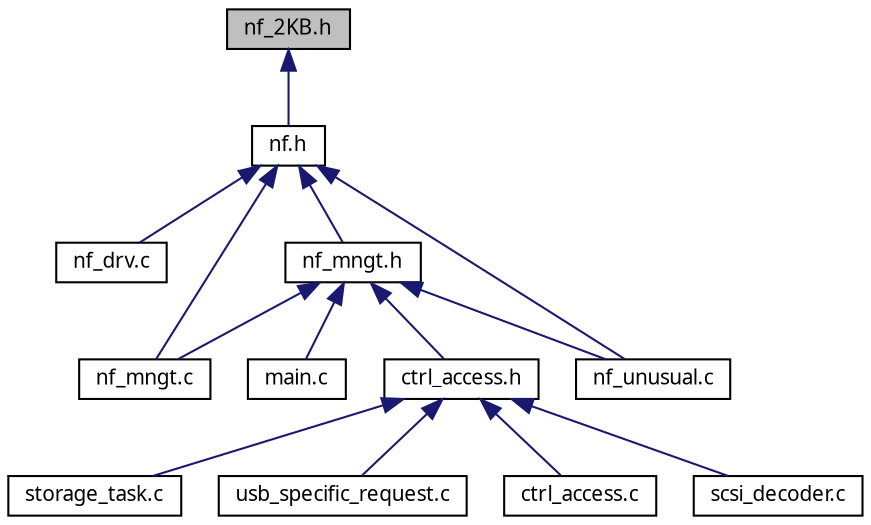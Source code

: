 digraph G
{
  edge [fontname="FreeSans.ttf",fontsize=10,labelfontname="FreeSans.ttf",labelfontsize=10];
  node [fontname="FreeSans.ttf",fontsize=10,shape=record];
  Node1 [label="nf_2KB.h",height=0.2,width=0.4,color="black", fillcolor="grey75", style="filled" fontcolor="black"];
  Node1 -> Node2 [dir=back,color="midnightblue",fontsize=10,style="solid",fontname="FreeSans.ttf"];
  Node2 [label="nf.h",height=0.2,width=0.4,color="black", fillcolor="white", style="filled",URL="$a00057.html"];
  Node2 -> Node3 [dir=back,color="midnightblue",fontsize=10,style="solid",fontname="FreeSans.ttf"];
  Node3 [label="nf_drv.c",height=0.2,width=0.4,color="black", fillcolor="white", style="filled",URL="$a00060.html"];
  Node2 -> Node4 [dir=back,color="midnightblue",fontsize=10,style="solid",fontname="FreeSans.ttf"];
  Node4 [label="nf_mngt.c",height=0.2,width=0.4,color="black", fillcolor="white", style="filled",URL="$a00062.html"];
  Node2 -> Node5 [dir=back,color="midnightblue",fontsize=10,style="solid",fontname="FreeSans.ttf"];
  Node5 [label="nf_mngt.h",height=0.2,width=0.4,color="black", fillcolor="white", style="filled",URL="$a00063.html"];
  Node5 -> Node6 [dir=back,color="midnightblue",fontsize=10,style="solid",fontname="FreeSans.ttf"];
  Node6 [label="main.c",height=0.2,width=0.4,color="black", fillcolor="white", style="filled",URL="$a00052.html"];
  Node5 -> Node4 [dir=back,color="midnightblue",fontsize=10,style="solid",fontname="FreeSans.ttf"];
  Node5 -> Node7 [dir=back,color="midnightblue",fontsize=10,style="solid",fontname="FreeSans.ttf"];
  Node7 [label="nf_unusual.c",height=0.2,width=0.4,color="black", fillcolor="white", style="filled",URL="$a00064.html"];
  Node5 -> Node8 [dir=back,color="midnightblue",fontsize=10,style="solid",fontname="FreeSans.ttf"];
  Node8 [label="ctrl_access.h",height=0.2,width=0.4,color="black", fillcolor="white", style="filled",URL="$a00041.html"];
  Node8 -> Node9 [dir=back,color="midnightblue",fontsize=10,style="solid",fontname="FreeSans.ttf"];
  Node9 [label="storage_task.c",height=0.2,width=0.4,color="black", fillcolor="white", style="filled",URL="$a00074.html"];
  Node8 -> Node10 [dir=back,color="midnightblue",fontsize=10,style="solid",fontname="FreeSans.ttf"];
  Node10 [label="usb_specific_request.c",height=0.2,width=0.4,color="black", fillcolor="white", style="filled",URL="$a00088.html"];
  Node8 -> Node11 [dir=back,color="midnightblue",fontsize=10,style="solid",fontname="FreeSans.ttf"];
  Node11 [label="ctrl_access.c",height=0.2,width=0.4,color="black", fillcolor="white", style="filled",URL="$a00040.html"];
  Node8 -> Node12 [dir=back,color="midnightblue",fontsize=10,style="solid",fontname="FreeSans.ttf"];
  Node12 [label="scsi_decoder.c",height=0.2,width=0.4,color="black", fillcolor="white", style="filled",URL="$a00070.html"];
  Node2 -> Node7 [dir=back,color="midnightblue",fontsize=10,style="solid",fontname="FreeSans.ttf"];
}
